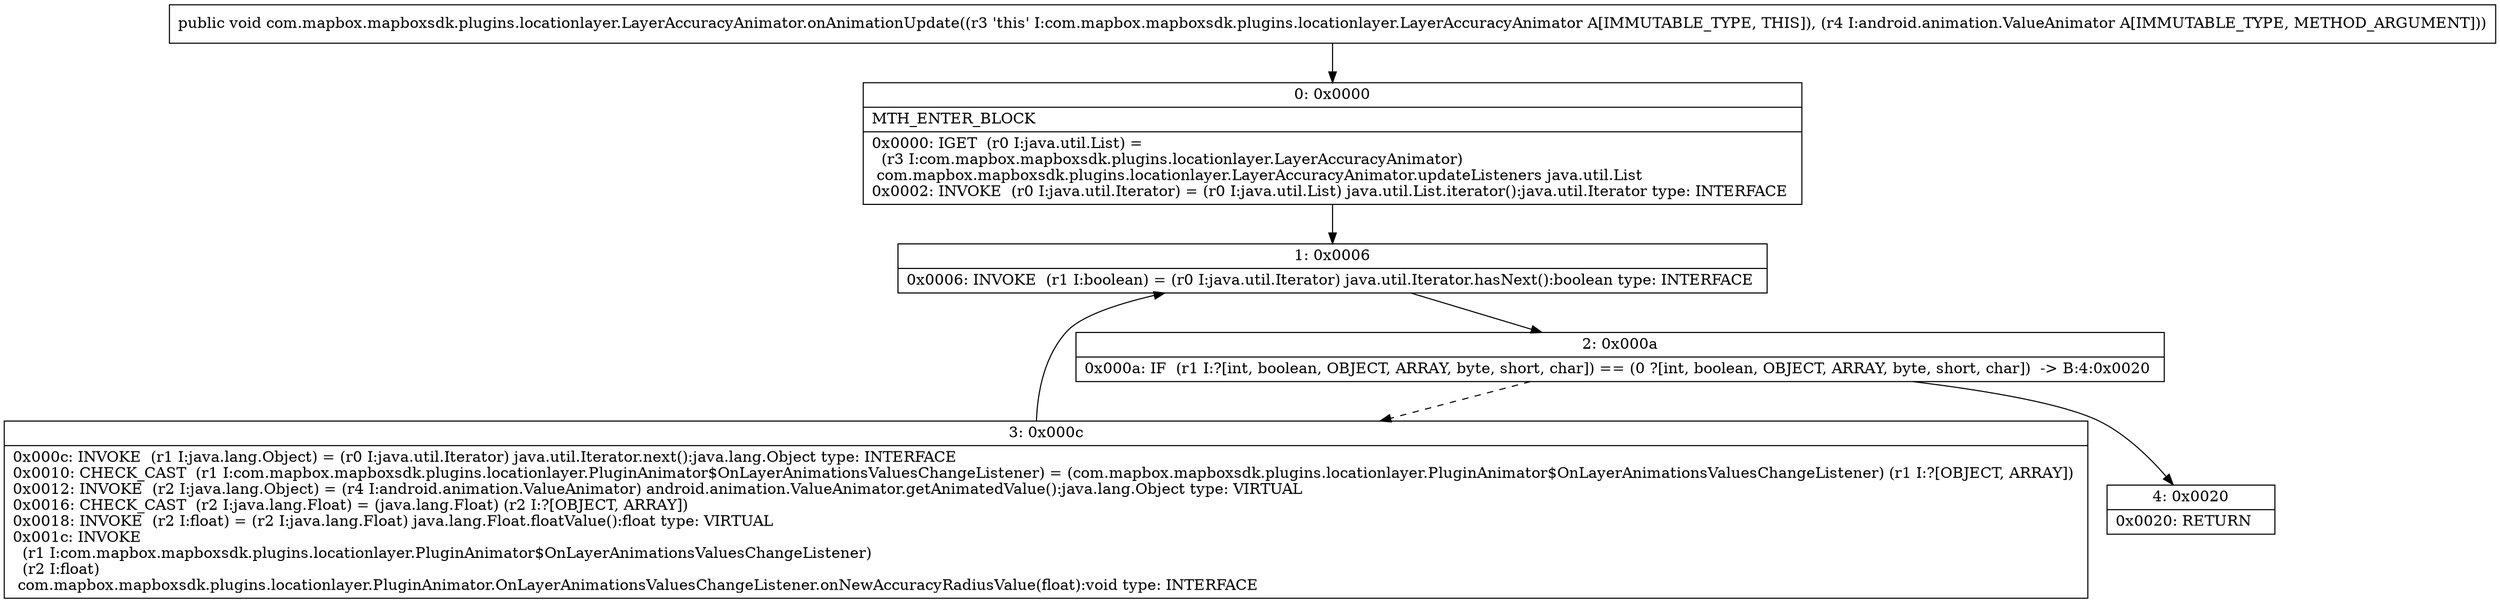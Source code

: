 digraph "CFG forcom.mapbox.mapboxsdk.plugins.locationlayer.LayerAccuracyAnimator.onAnimationUpdate(Landroid\/animation\/ValueAnimator;)V" {
Node_0 [shape=record,label="{0\:\ 0x0000|MTH_ENTER_BLOCK\l|0x0000: IGET  (r0 I:java.util.List) = \l  (r3 I:com.mapbox.mapboxsdk.plugins.locationlayer.LayerAccuracyAnimator)\l com.mapbox.mapboxsdk.plugins.locationlayer.LayerAccuracyAnimator.updateListeners java.util.List \l0x0002: INVOKE  (r0 I:java.util.Iterator) = (r0 I:java.util.List) java.util.List.iterator():java.util.Iterator type: INTERFACE \l}"];
Node_1 [shape=record,label="{1\:\ 0x0006|0x0006: INVOKE  (r1 I:boolean) = (r0 I:java.util.Iterator) java.util.Iterator.hasNext():boolean type: INTERFACE \l}"];
Node_2 [shape=record,label="{2\:\ 0x000a|0x000a: IF  (r1 I:?[int, boolean, OBJECT, ARRAY, byte, short, char]) == (0 ?[int, boolean, OBJECT, ARRAY, byte, short, char])  \-\> B:4:0x0020 \l}"];
Node_3 [shape=record,label="{3\:\ 0x000c|0x000c: INVOKE  (r1 I:java.lang.Object) = (r0 I:java.util.Iterator) java.util.Iterator.next():java.lang.Object type: INTERFACE \l0x0010: CHECK_CAST  (r1 I:com.mapbox.mapboxsdk.plugins.locationlayer.PluginAnimator$OnLayerAnimationsValuesChangeListener) = (com.mapbox.mapboxsdk.plugins.locationlayer.PluginAnimator$OnLayerAnimationsValuesChangeListener) (r1 I:?[OBJECT, ARRAY]) \l0x0012: INVOKE  (r2 I:java.lang.Object) = (r4 I:android.animation.ValueAnimator) android.animation.ValueAnimator.getAnimatedValue():java.lang.Object type: VIRTUAL \l0x0016: CHECK_CAST  (r2 I:java.lang.Float) = (java.lang.Float) (r2 I:?[OBJECT, ARRAY]) \l0x0018: INVOKE  (r2 I:float) = (r2 I:java.lang.Float) java.lang.Float.floatValue():float type: VIRTUAL \l0x001c: INVOKE  \l  (r1 I:com.mapbox.mapboxsdk.plugins.locationlayer.PluginAnimator$OnLayerAnimationsValuesChangeListener)\l  (r2 I:float)\l com.mapbox.mapboxsdk.plugins.locationlayer.PluginAnimator.OnLayerAnimationsValuesChangeListener.onNewAccuracyRadiusValue(float):void type: INTERFACE \l}"];
Node_4 [shape=record,label="{4\:\ 0x0020|0x0020: RETURN   \l}"];
MethodNode[shape=record,label="{public void com.mapbox.mapboxsdk.plugins.locationlayer.LayerAccuracyAnimator.onAnimationUpdate((r3 'this' I:com.mapbox.mapboxsdk.plugins.locationlayer.LayerAccuracyAnimator A[IMMUTABLE_TYPE, THIS]), (r4 I:android.animation.ValueAnimator A[IMMUTABLE_TYPE, METHOD_ARGUMENT])) }"];
MethodNode -> Node_0;
Node_0 -> Node_1;
Node_1 -> Node_2;
Node_2 -> Node_3[style=dashed];
Node_2 -> Node_4;
Node_3 -> Node_1;
}

